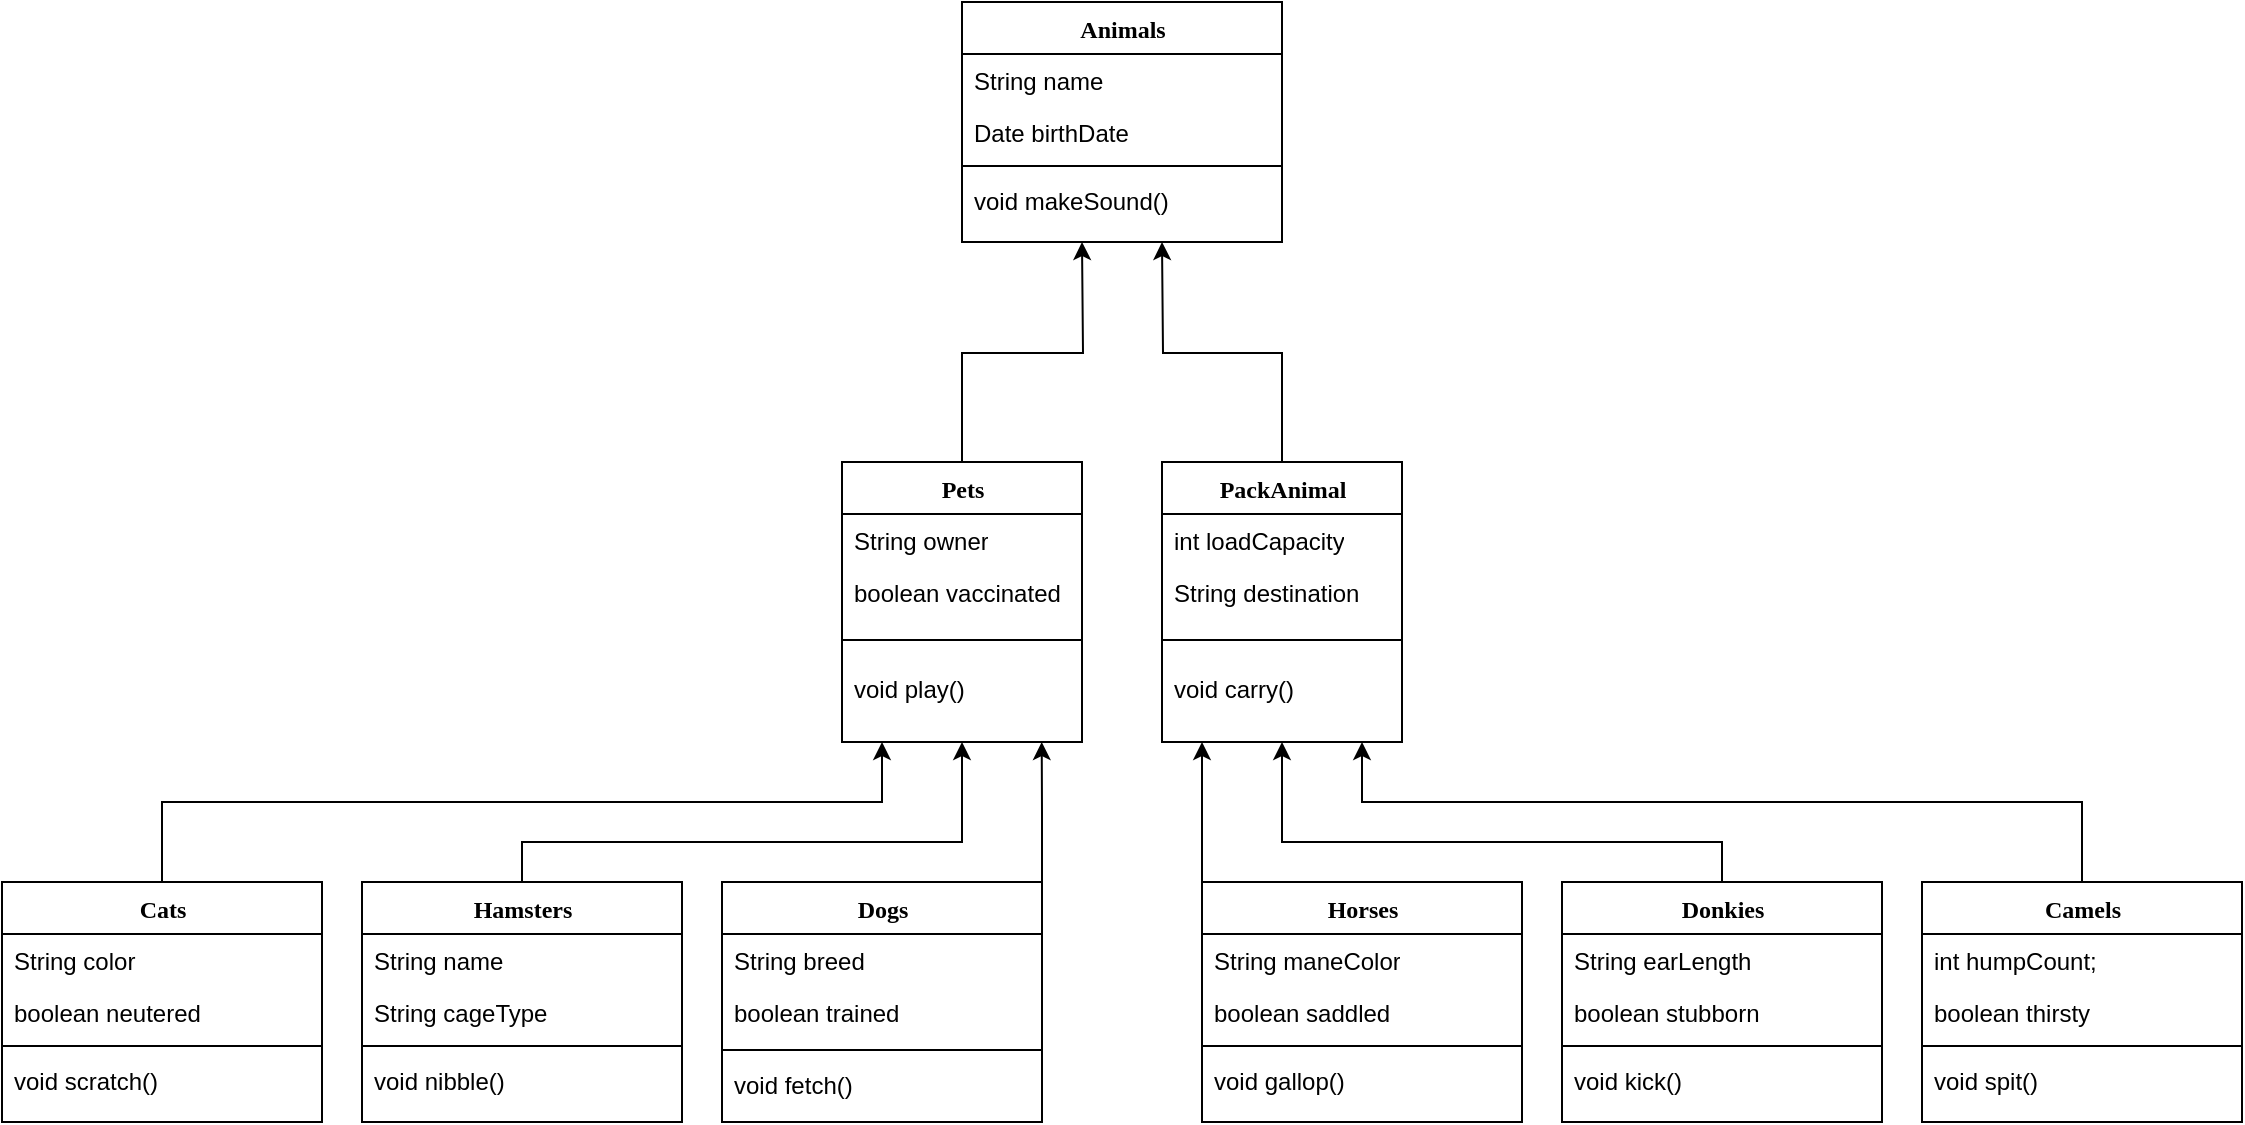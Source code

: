 <mxfile version="23.1.4" type="device">
  <diagram name="Page-1" id="9f46799a-70d6-7492-0946-bef42562c5a5">
    <mxGraphModel dx="2630" dy="1999" grid="0" gridSize="10" guides="1" tooltips="1" connect="1" arrows="1" fold="1" page="0" pageScale="1" pageWidth="1100" pageHeight="850" background="none" math="0" shadow="0">
      <root>
        <mxCell id="0" />
        <mxCell id="1" parent="0" />
        <mxCell id="78961159f06e98e8-17" value="Animals" style="swimlane;html=1;fontStyle=1;align=center;verticalAlign=top;childLayout=stackLayout;horizontal=1;startSize=26;horizontalStack=0;resizeParent=1;resizeLast=0;collapsible=1;marginBottom=0;swimlaneFillColor=#ffffff;rounded=0;shadow=0;comic=0;labelBackgroundColor=none;strokeWidth=1;fillColor=none;fontFamily=Verdana;fontSize=12" parent="1" vertex="1">
          <mxGeometry x="-607" y="-841" width="160" height="120" as="geometry" />
        </mxCell>
        <mxCell id="78961159f06e98e8-21" value="String name" style="text;html=1;strokeColor=none;fillColor=none;align=left;verticalAlign=top;spacingLeft=4;spacingRight=4;whiteSpace=wrap;overflow=hidden;rotatable=0;points=[[0,0.5],[1,0.5]];portConstraint=eastwest;" parent="78961159f06e98e8-17" vertex="1">
          <mxGeometry y="26" width="160" height="26" as="geometry" />
        </mxCell>
        <mxCell id="78961159f06e98e8-23" value="Date birthDate" style="text;html=1;strokeColor=none;fillColor=none;align=left;verticalAlign=top;spacingLeft=4;spacingRight=4;whiteSpace=wrap;overflow=hidden;rotatable=0;points=[[0,0.5],[1,0.5]];portConstraint=eastwest;" parent="78961159f06e98e8-17" vertex="1">
          <mxGeometry y="52" width="160" height="26" as="geometry" />
        </mxCell>
        <mxCell id="78961159f06e98e8-19" value="" style="line;html=1;strokeWidth=1;fillColor=none;align=left;verticalAlign=middle;spacingTop=-1;spacingLeft=3;spacingRight=3;rotatable=0;labelPosition=right;points=[];portConstraint=eastwest;" parent="78961159f06e98e8-17" vertex="1">
          <mxGeometry y="78" width="160" height="8" as="geometry" />
        </mxCell>
        <mxCell id="iiXRrAs22DDi-tcqFKAz-3" value="void makeSound()" style="text;html=1;strokeColor=none;fillColor=none;align=left;verticalAlign=top;spacingLeft=4;spacingRight=4;whiteSpace=wrap;overflow=hidden;rotatable=0;points=[[0,0.5],[1,0.5]];portConstraint=eastwest;" vertex="1" parent="78961159f06e98e8-17">
          <mxGeometry y="86" width="160" height="26" as="geometry" />
        </mxCell>
        <mxCell id="iiXRrAs22DDi-tcqFKAz-9" style="edgeStyle=orthogonalEdgeStyle;rounded=0;orthogonalLoop=1;jettySize=auto;html=1;" edge="1" parent="1" source="78961159f06e98e8-30">
          <mxGeometry relative="1" as="geometry">
            <mxPoint x="-547" y="-721" as="targetPoint" />
          </mxGeometry>
        </mxCell>
        <mxCell id="78961159f06e98e8-30" value="Pets" style="swimlane;html=1;fontStyle=1;align=center;verticalAlign=top;childLayout=stackLayout;horizontal=1;startSize=26;horizontalStack=0;resizeParent=1;resizeLast=0;collapsible=1;marginBottom=0;swimlaneFillColor=#ffffff;rounded=0;shadow=0;comic=0;labelBackgroundColor=none;strokeWidth=1;fillColor=none;fontFamily=Verdana;fontSize=12" parent="1" vertex="1">
          <mxGeometry x="-667" y="-611" width="120" height="140" as="geometry" />
        </mxCell>
        <mxCell id="78961159f06e98e8-39" value="String owner" style="text;html=1;strokeColor=none;fillColor=none;align=left;verticalAlign=top;spacingLeft=4;spacingRight=4;whiteSpace=wrap;overflow=hidden;rotatable=0;points=[[0,0.5],[1,0.5]];portConstraint=eastwest;" parent="78961159f06e98e8-30" vertex="1">
          <mxGeometry y="26" width="120" height="26" as="geometry" />
        </mxCell>
        <mxCell id="78961159f06e98e8-40" value="boolean vaccinated" style="text;html=1;strokeColor=none;fillColor=none;align=left;verticalAlign=top;spacingLeft=4;spacingRight=4;whiteSpace=wrap;overflow=hidden;rotatable=0;points=[[0,0.5],[1,0.5]];portConstraint=eastwest;" parent="78961159f06e98e8-30" vertex="1">
          <mxGeometry y="52" width="120" height="26" as="geometry" />
        </mxCell>
        <mxCell id="78961159f06e98e8-38" value="" style="line;html=1;strokeWidth=1;fillColor=none;align=left;verticalAlign=middle;spacingTop=-1;spacingLeft=3;spacingRight=3;rotatable=0;labelPosition=right;points=[];portConstraint=eastwest;" parent="78961159f06e98e8-30" vertex="1">
          <mxGeometry y="78" width="120" height="22" as="geometry" />
        </mxCell>
        <mxCell id="78961159f06e98e8-42" value="void play()" style="text;html=1;strokeColor=none;fillColor=none;align=left;verticalAlign=top;spacingLeft=4;spacingRight=4;whiteSpace=wrap;overflow=hidden;rotatable=0;points=[[0,0.5],[1,0.5]];portConstraint=eastwest;" parent="78961159f06e98e8-30" vertex="1">
          <mxGeometry y="100" width="120" height="26" as="geometry" />
        </mxCell>
        <mxCell id="iiXRrAs22DDi-tcqFKAz-8" style="edgeStyle=orthogonalEdgeStyle;rounded=0;orthogonalLoop=1;jettySize=auto;html=1;exitX=0.5;exitY=0;exitDx=0;exitDy=0;" edge="1" parent="1" source="78961159f06e98e8-69">
          <mxGeometry relative="1" as="geometry">
            <mxPoint x="-507" y="-721" as="targetPoint" />
          </mxGeometry>
        </mxCell>
        <mxCell id="78961159f06e98e8-69" value="PackAnimal" style="swimlane;html=1;fontStyle=1;align=center;verticalAlign=top;childLayout=stackLayout;horizontal=1;startSize=26;horizontalStack=0;resizeParent=1;resizeLast=0;collapsible=1;marginBottom=0;swimlaneFillColor=#ffffff;rounded=0;shadow=0;comic=0;labelBackgroundColor=none;strokeWidth=1;fillColor=none;fontFamily=Verdana;fontSize=12" parent="1" vertex="1">
          <mxGeometry x="-507" y="-611" width="120" height="140" as="geometry" />
        </mxCell>
        <mxCell id="78961159f06e98e8-78" value="int loadCapacity" style="text;html=1;strokeColor=none;fillColor=none;align=left;verticalAlign=top;spacingLeft=4;spacingRight=4;whiteSpace=wrap;overflow=hidden;rotatable=0;points=[[0,0.5],[1,0.5]];portConstraint=eastwest;" parent="78961159f06e98e8-69" vertex="1">
          <mxGeometry y="26" width="120" height="26" as="geometry" />
        </mxCell>
        <mxCell id="78961159f06e98e8-79" value="String destination" style="text;html=1;strokeColor=none;fillColor=none;align=left;verticalAlign=top;spacingLeft=4;spacingRight=4;whiteSpace=wrap;overflow=hidden;rotatable=0;points=[[0,0.5],[1,0.5]];portConstraint=eastwest;" parent="78961159f06e98e8-69" vertex="1">
          <mxGeometry y="52" width="120" height="26" as="geometry" />
        </mxCell>
        <mxCell id="78961159f06e98e8-77" value="" style="line;html=1;strokeWidth=1;fillColor=none;align=left;verticalAlign=middle;spacingTop=-1;spacingLeft=3;spacingRight=3;rotatable=0;labelPosition=right;points=[];portConstraint=eastwest;" parent="78961159f06e98e8-69" vertex="1">
          <mxGeometry y="78" width="120" height="22" as="geometry" />
        </mxCell>
        <mxCell id="78961159f06e98e8-80" value="void carry()" style="text;html=1;strokeColor=none;fillColor=none;align=left;verticalAlign=top;spacingLeft=4;spacingRight=4;whiteSpace=wrap;overflow=hidden;rotatable=0;points=[[0,0.5],[1,0.5]];portConstraint=eastwest;" parent="78961159f06e98e8-69" vertex="1">
          <mxGeometry y="100" width="120" height="26" as="geometry" />
        </mxCell>
        <mxCell id="iiXRrAs22DDi-tcqFKAz-10" style="edgeStyle=orthogonalEdgeStyle;rounded=0;orthogonalLoop=1;jettySize=auto;html=1;exitX=1;exitY=0;exitDx=0;exitDy=0;" edge="1" parent="1" source="78961159f06e98e8-82">
          <mxGeometry relative="1" as="geometry">
            <mxPoint x="-567.143" y="-471" as="targetPoint" />
          </mxGeometry>
        </mxCell>
        <mxCell id="78961159f06e98e8-82" value="Dogs" style="swimlane;html=1;fontStyle=1;align=center;verticalAlign=top;childLayout=stackLayout;horizontal=1;startSize=26;horizontalStack=0;resizeParent=1;resizeLast=0;collapsible=1;marginBottom=0;swimlaneFillColor=#ffffff;rounded=0;shadow=0;comic=0;labelBackgroundColor=none;strokeWidth=1;fillColor=none;fontFamily=Verdana;fontSize=12" parent="1" vertex="1">
          <mxGeometry x="-727" y="-401" width="160" height="120" as="geometry" />
        </mxCell>
        <mxCell id="mveq-2iqLVpM0JJS5f7D-69" value="String breed" style="text;html=1;strokeColor=none;fillColor=none;align=left;verticalAlign=top;spacingLeft=4;spacingRight=4;whiteSpace=wrap;overflow=hidden;rotatable=0;points=[[0,0.5],[1,0.5]];portConstraint=eastwest;" parent="78961159f06e98e8-82" vertex="1">
          <mxGeometry y="26" width="160" height="26" as="geometry" />
        </mxCell>
        <mxCell id="mveq-2iqLVpM0JJS5f7D-71" value="boolean trained" style="text;html=1;strokeColor=none;fillColor=none;align=left;verticalAlign=top;spacingLeft=4;spacingRight=4;whiteSpace=wrap;overflow=hidden;rotatable=0;points=[[0,0.5],[1,0.5]];portConstraint=eastwest;" parent="78961159f06e98e8-82" vertex="1">
          <mxGeometry y="52" width="160" height="28" as="geometry" />
        </mxCell>
        <mxCell id="78961159f06e98e8-90" value="" style="line;html=1;strokeWidth=1;fillColor=none;align=left;verticalAlign=middle;spacingTop=-1;spacingLeft=3;spacingRight=3;rotatable=0;labelPosition=right;points=[];portConstraint=eastwest;" parent="78961159f06e98e8-82" vertex="1">
          <mxGeometry y="80" width="160" height="8" as="geometry" />
        </mxCell>
        <mxCell id="78961159f06e98e8-91" value="void fetch()" style="text;html=1;strokeColor=none;fillColor=none;align=left;verticalAlign=top;spacingLeft=4;spacingRight=4;whiteSpace=wrap;overflow=hidden;rotatable=0;points=[[0,0.5],[1,0.5]];portConstraint=eastwest;" parent="78961159f06e98e8-82" vertex="1">
          <mxGeometry y="88" width="160" height="26" as="geometry" />
        </mxCell>
        <mxCell id="iiXRrAs22DDi-tcqFKAz-11" style="edgeStyle=orthogonalEdgeStyle;rounded=0;orthogonalLoop=1;jettySize=auto;html=1;entryX=0.5;entryY=1;entryDx=0;entryDy=0;" edge="1" parent="1" source="78961159f06e98e8-95" target="78961159f06e98e8-30">
          <mxGeometry relative="1" as="geometry">
            <Array as="points">
              <mxPoint x="-827" y="-421" />
              <mxPoint x="-607" y="-421" />
            </Array>
          </mxGeometry>
        </mxCell>
        <mxCell id="78961159f06e98e8-95" value="Hamsters" style="swimlane;html=1;fontStyle=1;align=center;verticalAlign=top;childLayout=stackLayout;horizontal=1;startSize=26;horizontalStack=0;resizeParent=1;resizeLast=0;collapsible=1;marginBottom=0;swimlaneFillColor=#ffffff;rounded=0;shadow=0;comic=0;labelBackgroundColor=none;strokeWidth=1;fillColor=none;fontFamily=Verdana;fontSize=12" parent="1" vertex="1">
          <mxGeometry x="-907" y="-401" width="160" height="120" as="geometry" />
        </mxCell>
        <mxCell id="mveq-2iqLVpM0JJS5f7D-72" value="String name" style="text;html=1;strokeColor=none;fillColor=none;align=left;verticalAlign=top;spacingLeft=4;spacingRight=4;whiteSpace=wrap;overflow=hidden;rotatable=0;points=[[0,0.5],[1,0.5]];portConstraint=eastwest;" parent="78961159f06e98e8-95" vertex="1">
          <mxGeometry y="26" width="160" height="26" as="geometry" />
        </mxCell>
        <mxCell id="mveq-2iqLVpM0JJS5f7D-73" value="String cageType" style="text;html=1;strokeColor=none;fillColor=none;align=left;verticalAlign=top;spacingLeft=4;spacingRight=4;whiteSpace=wrap;overflow=hidden;rotatable=0;points=[[0,0.5],[1,0.5]];portConstraint=eastwest;" parent="78961159f06e98e8-95" vertex="1">
          <mxGeometry y="52" width="160" height="26" as="geometry" />
        </mxCell>
        <mxCell id="78961159f06e98e8-103" value="" style="line;html=1;strokeWidth=1;fillColor=none;align=left;verticalAlign=middle;spacingTop=-1;spacingLeft=3;spacingRight=3;rotatable=0;labelPosition=right;points=[];portConstraint=eastwest;" parent="78961159f06e98e8-95" vertex="1">
          <mxGeometry y="78" width="160" height="8" as="geometry" />
        </mxCell>
        <mxCell id="78961159f06e98e8-104" value="void nibble()" style="text;html=1;strokeColor=none;fillColor=none;align=left;verticalAlign=top;spacingLeft=4;spacingRight=4;whiteSpace=wrap;overflow=hidden;rotatable=0;points=[[0,0.5],[1,0.5]];portConstraint=eastwest;" parent="78961159f06e98e8-95" vertex="1">
          <mxGeometry y="86" width="160" height="26" as="geometry" />
        </mxCell>
        <mxCell id="iiXRrAs22DDi-tcqFKAz-12" style="edgeStyle=orthogonalEdgeStyle;rounded=0;orthogonalLoop=1;jettySize=auto;html=1;exitX=0.5;exitY=0;exitDx=0;exitDy=0;" edge="1" parent="1" source="78961159f06e98e8-108">
          <mxGeometry relative="1" as="geometry">
            <mxPoint x="-647" y="-471" as="targetPoint" />
            <Array as="points">
              <mxPoint x="-1007" y="-441" />
              <mxPoint x="-647" y="-441" />
            </Array>
          </mxGeometry>
        </mxCell>
        <mxCell id="78961159f06e98e8-108" value="Cats" style="swimlane;html=1;fontStyle=1;align=center;verticalAlign=top;childLayout=stackLayout;horizontal=1;startSize=26;horizontalStack=0;resizeParent=1;resizeLast=0;collapsible=1;marginBottom=0;swimlaneFillColor=#ffffff;rounded=0;shadow=0;comic=0;labelBackgroundColor=none;strokeWidth=1;fillColor=none;fontFamily=Verdana;fontSize=12" parent="1" vertex="1">
          <mxGeometry x="-1087" y="-401" width="160" height="120" as="geometry" />
        </mxCell>
        <mxCell id="mveq-2iqLVpM0JJS5f7D-75" value="String color" style="text;html=1;strokeColor=none;fillColor=none;align=left;verticalAlign=top;spacingLeft=4;spacingRight=4;whiteSpace=wrap;overflow=hidden;rotatable=0;points=[[0,0.5],[1,0.5]];portConstraint=eastwest;" parent="78961159f06e98e8-108" vertex="1">
          <mxGeometry y="26" width="160" height="26" as="geometry" />
        </mxCell>
        <mxCell id="mveq-2iqLVpM0JJS5f7D-76" value="boolean&amp;nbsp;neutered" style="text;html=1;strokeColor=none;fillColor=none;align=left;verticalAlign=top;spacingLeft=4;spacingRight=4;whiteSpace=wrap;overflow=hidden;rotatable=0;points=[[0,0.5],[1,0.5]];portConstraint=eastwest;" parent="78961159f06e98e8-108" vertex="1">
          <mxGeometry y="52" width="160" height="26" as="geometry" />
        </mxCell>
        <mxCell id="78961159f06e98e8-116" value="" style="line;html=1;strokeWidth=1;fillColor=none;align=left;verticalAlign=middle;spacingTop=-1;spacingLeft=3;spacingRight=3;rotatable=0;labelPosition=right;points=[];portConstraint=eastwest;" parent="78961159f06e98e8-108" vertex="1">
          <mxGeometry y="78" width="160" height="8" as="geometry" />
        </mxCell>
        <mxCell id="78961159f06e98e8-117" value="void scratch()" style="text;html=1;strokeColor=none;fillColor=none;align=left;verticalAlign=top;spacingLeft=4;spacingRight=4;whiteSpace=wrap;overflow=hidden;rotatable=0;points=[[0,0.5],[1,0.5]];portConstraint=eastwest;" parent="78961159f06e98e8-108" vertex="1">
          <mxGeometry y="86" width="160" height="26" as="geometry" />
        </mxCell>
        <mxCell id="iiXRrAs22DDi-tcqFKAz-7" style="edgeStyle=orthogonalEdgeStyle;rounded=0;orthogonalLoop=1;jettySize=auto;html=1;" edge="1" parent="1" source="mveq-2iqLVpM0JJS5f7D-24">
          <mxGeometry relative="1" as="geometry">
            <mxPoint x="-407" y="-471" as="targetPoint" />
            <Array as="points">
              <mxPoint x="-47" y="-441" />
              <mxPoint x="-407" y="-441" />
            </Array>
          </mxGeometry>
        </mxCell>
        <mxCell id="mveq-2iqLVpM0JJS5f7D-24" value="Camels" style="swimlane;html=1;fontStyle=1;align=center;verticalAlign=top;childLayout=stackLayout;horizontal=1;startSize=26;horizontalStack=0;resizeParent=1;resizeLast=0;collapsible=1;marginBottom=0;swimlaneFillColor=#ffffff;rounded=0;shadow=0;comic=0;labelBackgroundColor=none;strokeWidth=1;fillColor=none;fontFamily=Verdana;fontSize=12" parent="1" vertex="1">
          <mxGeometry x="-127" y="-401" width="160" height="120" as="geometry" />
        </mxCell>
        <mxCell id="mveq-2iqLVpM0JJS5f7D-25" value="int humpCount;" style="text;html=1;strokeColor=none;fillColor=none;align=left;verticalAlign=top;spacingLeft=4;spacingRight=4;whiteSpace=wrap;overflow=hidden;rotatable=0;points=[[0,0.5],[1,0.5]];portConstraint=eastwest;" parent="mveq-2iqLVpM0JJS5f7D-24" vertex="1">
          <mxGeometry y="26" width="160" height="26" as="geometry" />
        </mxCell>
        <mxCell id="mveq-2iqLVpM0JJS5f7D-26" value="boolean thirsty" style="text;html=1;strokeColor=none;fillColor=none;align=left;verticalAlign=top;spacingLeft=4;spacingRight=4;whiteSpace=wrap;overflow=hidden;rotatable=0;points=[[0,0.5],[1,0.5]];portConstraint=eastwest;" parent="mveq-2iqLVpM0JJS5f7D-24" vertex="1">
          <mxGeometry y="52" width="160" height="26" as="geometry" />
        </mxCell>
        <mxCell id="mveq-2iqLVpM0JJS5f7D-33" value="" style="line;html=1;strokeWidth=1;fillColor=none;align=left;verticalAlign=middle;spacingTop=-1;spacingLeft=3;spacingRight=3;rotatable=0;labelPosition=right;points=[];portConstraint=eastwest;" parent="mveq-2iqLVpM0JJS5f7D-24" vertex="1">
          <mxGeometry y="78" width="160" height="8" as="geometry" />
        </mxCell>
        <mxCell id="mveq-2iqLVpM0JJS5f7D-34" value="void spit()" style="text;html=1;strokeColor=none;fillColor=none;align=left;verticalAlign=top;spacingLeft=4;spacingRight=4;whiteSpace=wrap;overflow=hidden;rotatable=0;points=[[0,0.5],[1,0.5]];portConstraint=eastwest;" parent="mveq-2iqLVpM0JJS5f7D-24" vertex="1">
          <mxGeometry y="86" width="160" height="26" as="geometry" />
        </mxCell>
        <mxCell id="iiXRrAs22DDi-tcqFKAz-6" style="edgeStyle=orthogonalEdgeStyle;rounded=0;orthogonalLoop=1;jettySize=auto;html=1;exitX=0.5;exitY=0;exitDx=0;exitDy=0;entryX=0.5;entryY=1;entryDx=0;entryDy=0;" edge="1" parent="1" source="mveq-2iqLVpM0JJS5f7D-38" target="78961159f06e98e8-69">
          <mxGeometry relative="1" as="geometry">
            <Array as="points">
              <mxPoint x="-227" y="-421" />
              <mxPoint x="-447" y="-421" />
            </Array>
          </mxGeometry>
        </mxCell>
        <mxCell id="mveq-2iqLVpM0JJS5f7D-38" value="Donkies" style="swimlane;html=1;fontStyle=1;align=center;verticalAlign=top;childLayout=stackLayout;horizontal=1;startSize=26;horizontalStack=0;resizeParent=1;resizeLast=0;collapsible=1;marginBottom=0;swimlaneFillColor=#ffffff;rounded=0;shadow=0;comic=0;labelBackgroundColor=none;strokeWidth=1;fillColor=none;fontFamily=Verdana;fontSize=12" parent="1" vertex="1">
          <mxGeometry x="-307" y="-401" width="160" height="120" as="geometry" />
        </mxCell>
        <mxCell id="mveq-2iqLVpM0JJS5f7D-39" value="String earLength" style="text;html=1;strokeColor=none;fillColor=none;align=left;verticalAlign=top;spacingLeft=4;spacingRight=4;whiteSpace=wrap;overflow=hidden;rotatable=0;points=[[0,0.5],[1,0.5]];portConstraint=eastwest;" parent="mveq-2iqLVpM0JJS5f7D-38" vertex="1">
          <mxGeometry y="26" width="160" height="26" as="geometry" />
        </mxCell>
        <mxCell id="mveq-2iqLVpM0JJS5f7D-40" value="boolean stubborn" style="text;html=1;strokeColor=none;fillColor=none;align=left;verticalAlign=top;spacingLeft=4;spacingRight=4;whiteSpace=wrap;overflow=hidden;rotatable=0;points=[[0,0.5],[1,0.5]];portConstraint=eastwest;" parent="mveq-2iqLVpM0JJS5f7D-38" vertex="1">
          <mxGeometry y="52" width="160" height="26" as="geometry" />
        </mxCell>
        <mxCell id="mveq-2iqLVpM0JJS5f7D-47" value="" style="line;html=1;strokeWidth=1;fillColor=none;align=left;verticalAlign=middle;spacingTop=-1;spacingLeft=3;spacingRight=3;rotatable=0;labelPosition=right;points=[];portConstraint=eastwest;" parent="mveq-2iqLVpM0JJS5f7D-38" vertex="1">
          <mxGeometry y="78" width="160" height="8" as="geometry" />
        </mxCell>
        <mxCell id="mveq-2iqLVpM0JJS5f7D-49" value="void kick()" style="text;html=1;strokeColor=none;fillColor=none;align=left;verticalAlign=top;spacingLeft=4;spacingRight=4;whiteSpace=wrap;overflow=hidden;rotatable=0;points=[[0,0.5],[1,0.5]];portConstraint=eastwest;" parent="mveq-2iqLVpM0JJS5f7D-38" vertex="1">
          <mxGeometry y="86" width="160" height="26" as="geometry" />
        </mxCell>
        <mxCell id="iiXRrAs22DDi-tcqFKAz-5" style="edgeStyle=orthogonalEdgeStyle;rounded=0;orthogonalLoop=1;jettySize=auto;html=1;exitX=0;exitY=0;exitDx=0;exitDy=0;" edge="1" parent="1" source="mveq-2iqLVpM0JJS5f7D-52">
          <mxGeometry relative="1" as="geometry">
            <mxPoint x="-487" y="-471" as="targetPoint" />
            <Array as="points">
              <mxPoint x="-487" y="-421" />
              <mxPoint x="-487" y="-421" />
            </Array>
          </mxGeometry>
        </mxCell>
        <mxCell id="mveq-2iqLVpM0JJS5f7D-52" value="Horses" style="swimlane;html=1;fontStyle=1;align=center;verticalAlign=top;childLayout=stackLayout;horizontal=1;startSize=26;horizontalStack=0;resizeParent=1;resizeLast=0;collapsible=1;marginBottom=0;swimlaneFillColor=#ffffff;rounded=0;shadow=0;comic=0;labelBackgroundColor=none;strokeWidth=1;fillColor=none;fontFamily=Verdana;fontSize=12" parent="1" vertex="1">
          <mxGeometry x="-487" y="-401" width="160" height="120" as="geometry" />
        </mxCell>
        <mxCell id="mveq-2iqLVpM0JJS5f7D-53" value="String maneColor" style="text;html=1;strokeColor=none;fillColor=none;align=left;verticalAlign=top;spacingLeft=4;spacingRight=4;whiteSpace=wrap;overflow=hidden;rotatable=0;points=[[0,0.5],[1,0.5]];portConstraint=eastwest;" parent="mveq-2iqLVpM0JJS5f7D-52" vertex="1">
          <mxGeometry y="26" width="160" height="26" as="geometry" />
        </mxCell>
        <mxCell id="mveq-2iqLVpM0JJS5f7D-54" value="boolean saddled" style="text;html=1;strokeColor=none;fillColor=none;align=left;verticalAlign=top;spacingLeft=4;spacingRight=4;whiteSpace=wrap;overflow=hidden;rotatable=0;points=[[0,0.5],[1,0.5]];portConstraint=eastwest;" parent="mveq-2iqLVpM0JJS5f7D-52" vertex="1">
          <mxGeometry y="52" width="160" height="26" as="geometry" />
        </mxCell>
        <mxCell id="mveq-2iqLVpM0JJS5f7D-61" value="" style="line;html=1;strokeWidth=1;fillColor=none;align=left;verticalAlign=middle;spacingTop=-1;spacingLeft=3;spacingRight=3;rotatable=0;labelPosition=right;points=[];portConstraint=eastwest;" parent="mveq-2iqLVpM0JJS5f7D-52" vertex="1">
          <mxGeometry y="78" width="160" height="8" as="geometry" />
        </mxCell>
        <mxCell id="mveq-2iqLVpM0JJS5f7D-62" value="void gallop()" style="text;html=1;strokeColor=none;fillColor=none;align=left;verticalAlign=top;spacingLeft=4;spacingRight=4;whiteSpace=wrap;overflow=hidden;rotatable=0;points=[[0,0.5],[1,0.5]];portConstraint=eastwest;" parent="mveq-2iqLVpM0JJS5f7D-52" vertex="1">
          <mxGeometry y="86" width="160" height="26" as="geometry" />
        </mxCell>
      </root>
    </mxGraphModel>
  </diagram>
</mxfile>
